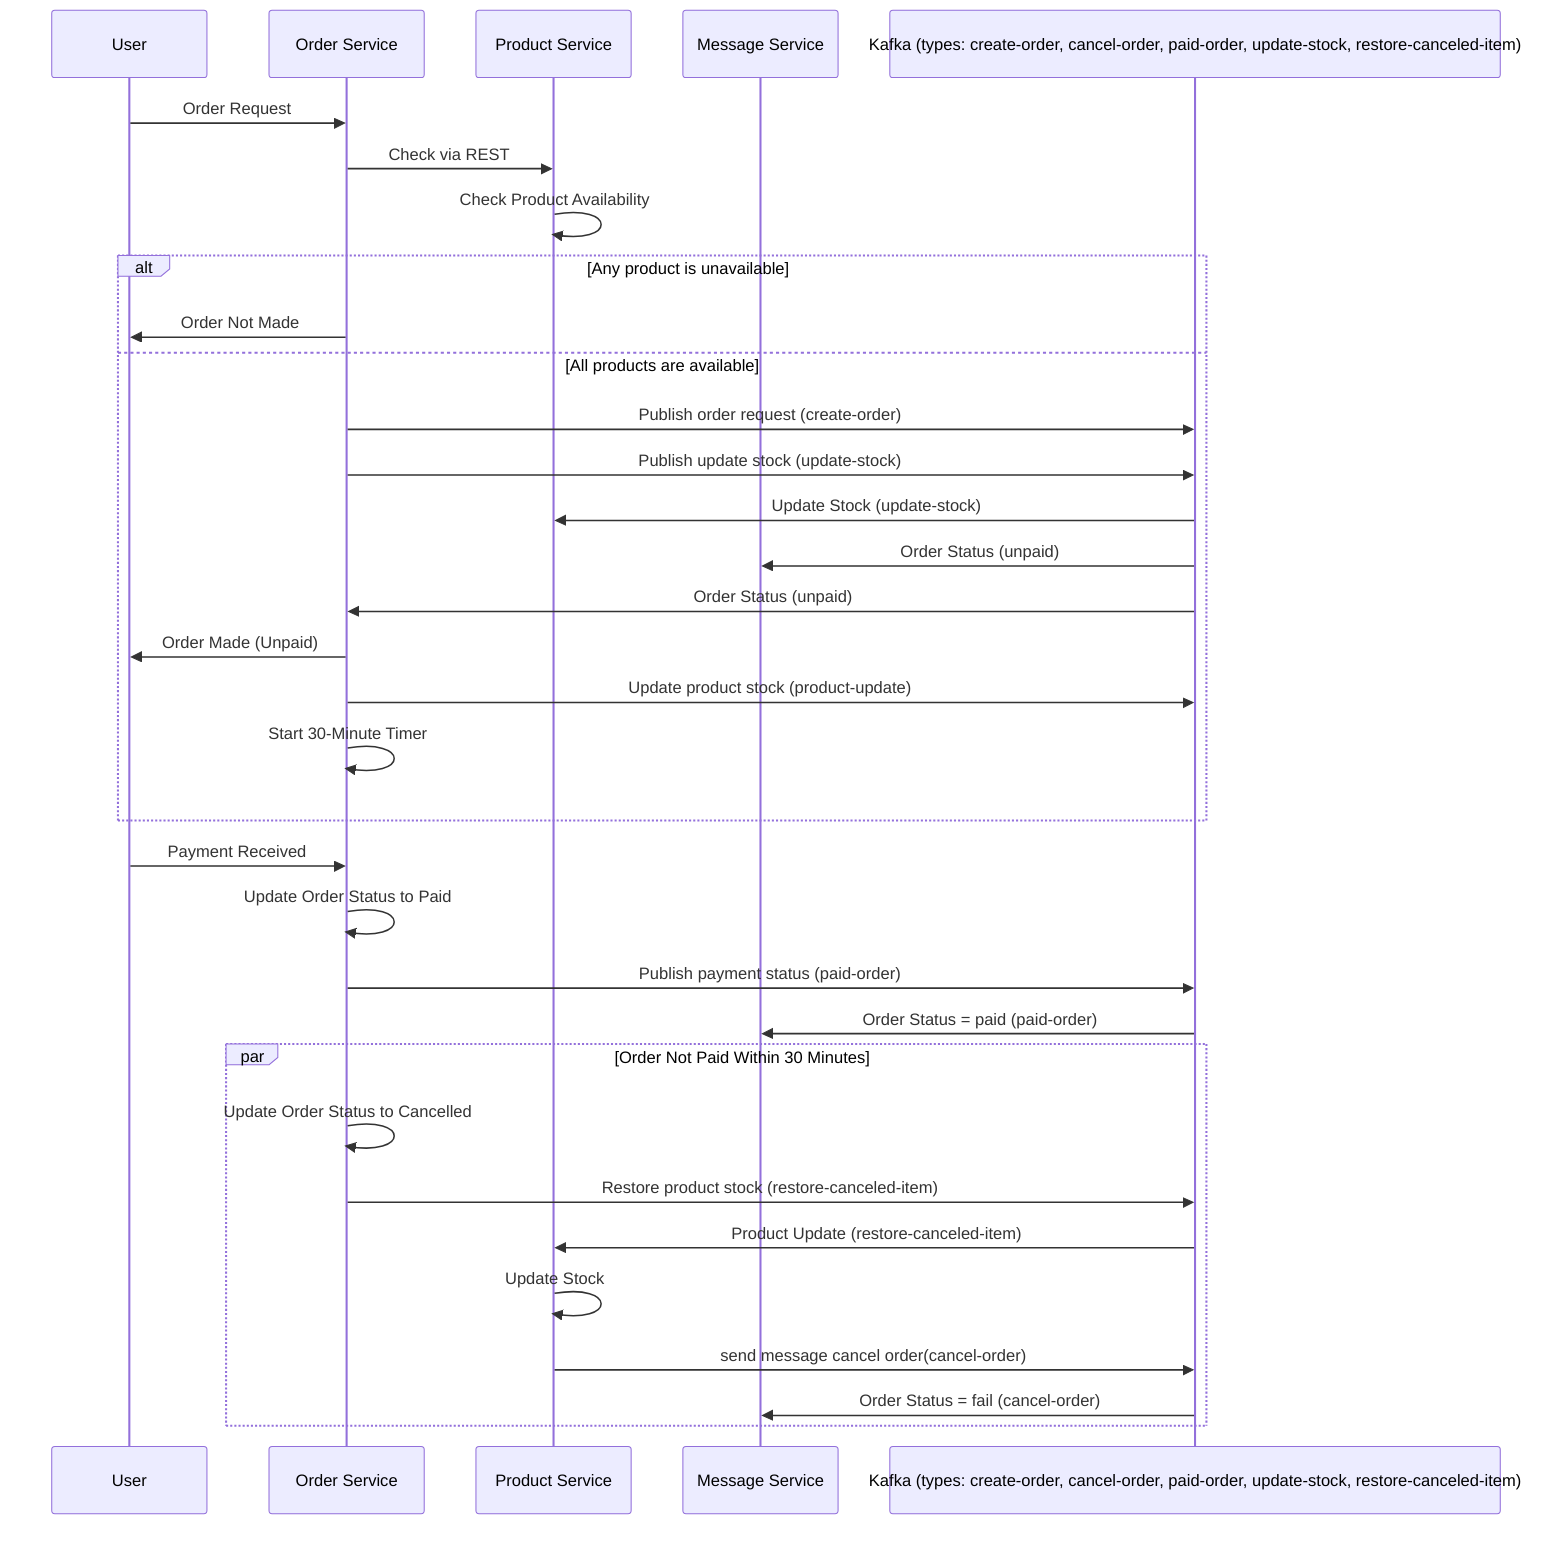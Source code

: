 sequenceDiagram
    participant User
    participant OrderService as Order Service
    participant ProductService as Product Service
    participant MessageService as Message Service
    participant Kafka as Kafka (types: create-order, cancel-order, paid-order, update-stock, restore-canceled-item)
    
    User ->> OrderService: Order Request
    OrderService ->> ProductService: Check via REST
    ProductService ->> ProductService: Check Product Availability
    
    alt Any product is unavailable
        OrderService ->> User: Order Not Made
    else All products are available
        OrderService ->> Kafka: Publish order request (create-order)
        OrderService ->> Kafka: Publish update stock (update-stock)
        Kafka ->> ProductService: Update Stock (update-stock)
        Kafka ->> MessageService: Order Status (unpaid)
        Kafka ->> OrderService: Order Status (unpaid)
        OrderService ->> User: Order Made (Unpaid)
        OrderService ->> Kafka: Update product stock (product-update)
        OrderService ->> OrderService: Start 30-Minute Timer
    end
    
    User ->> OrderService: Payment Received
    OrderService ->> OrderService: Update Order Status to Paid
    OrderService ->> Kafka: Publish payment status (paid-order)
    Kafka ->> MessageService: Order Status = paid (paid-order)

    
    par Order Not Paid Within 30 Minutes
        OrderService ->> OrderService: Update Order Status to Cancelled
        OrderService ->> Kafka: Restore product stock (restore-canceled-item)
        Kafka ->> ProductService: Product Update (restore-canceled-item)
        ProductService ->> ProductService: Update Stock
        ProductService ->> Kafka: send message cancel order(cancel-order)
        Kafka ->> MessageService: Order Status = fail (cancel-order)
    
    end
